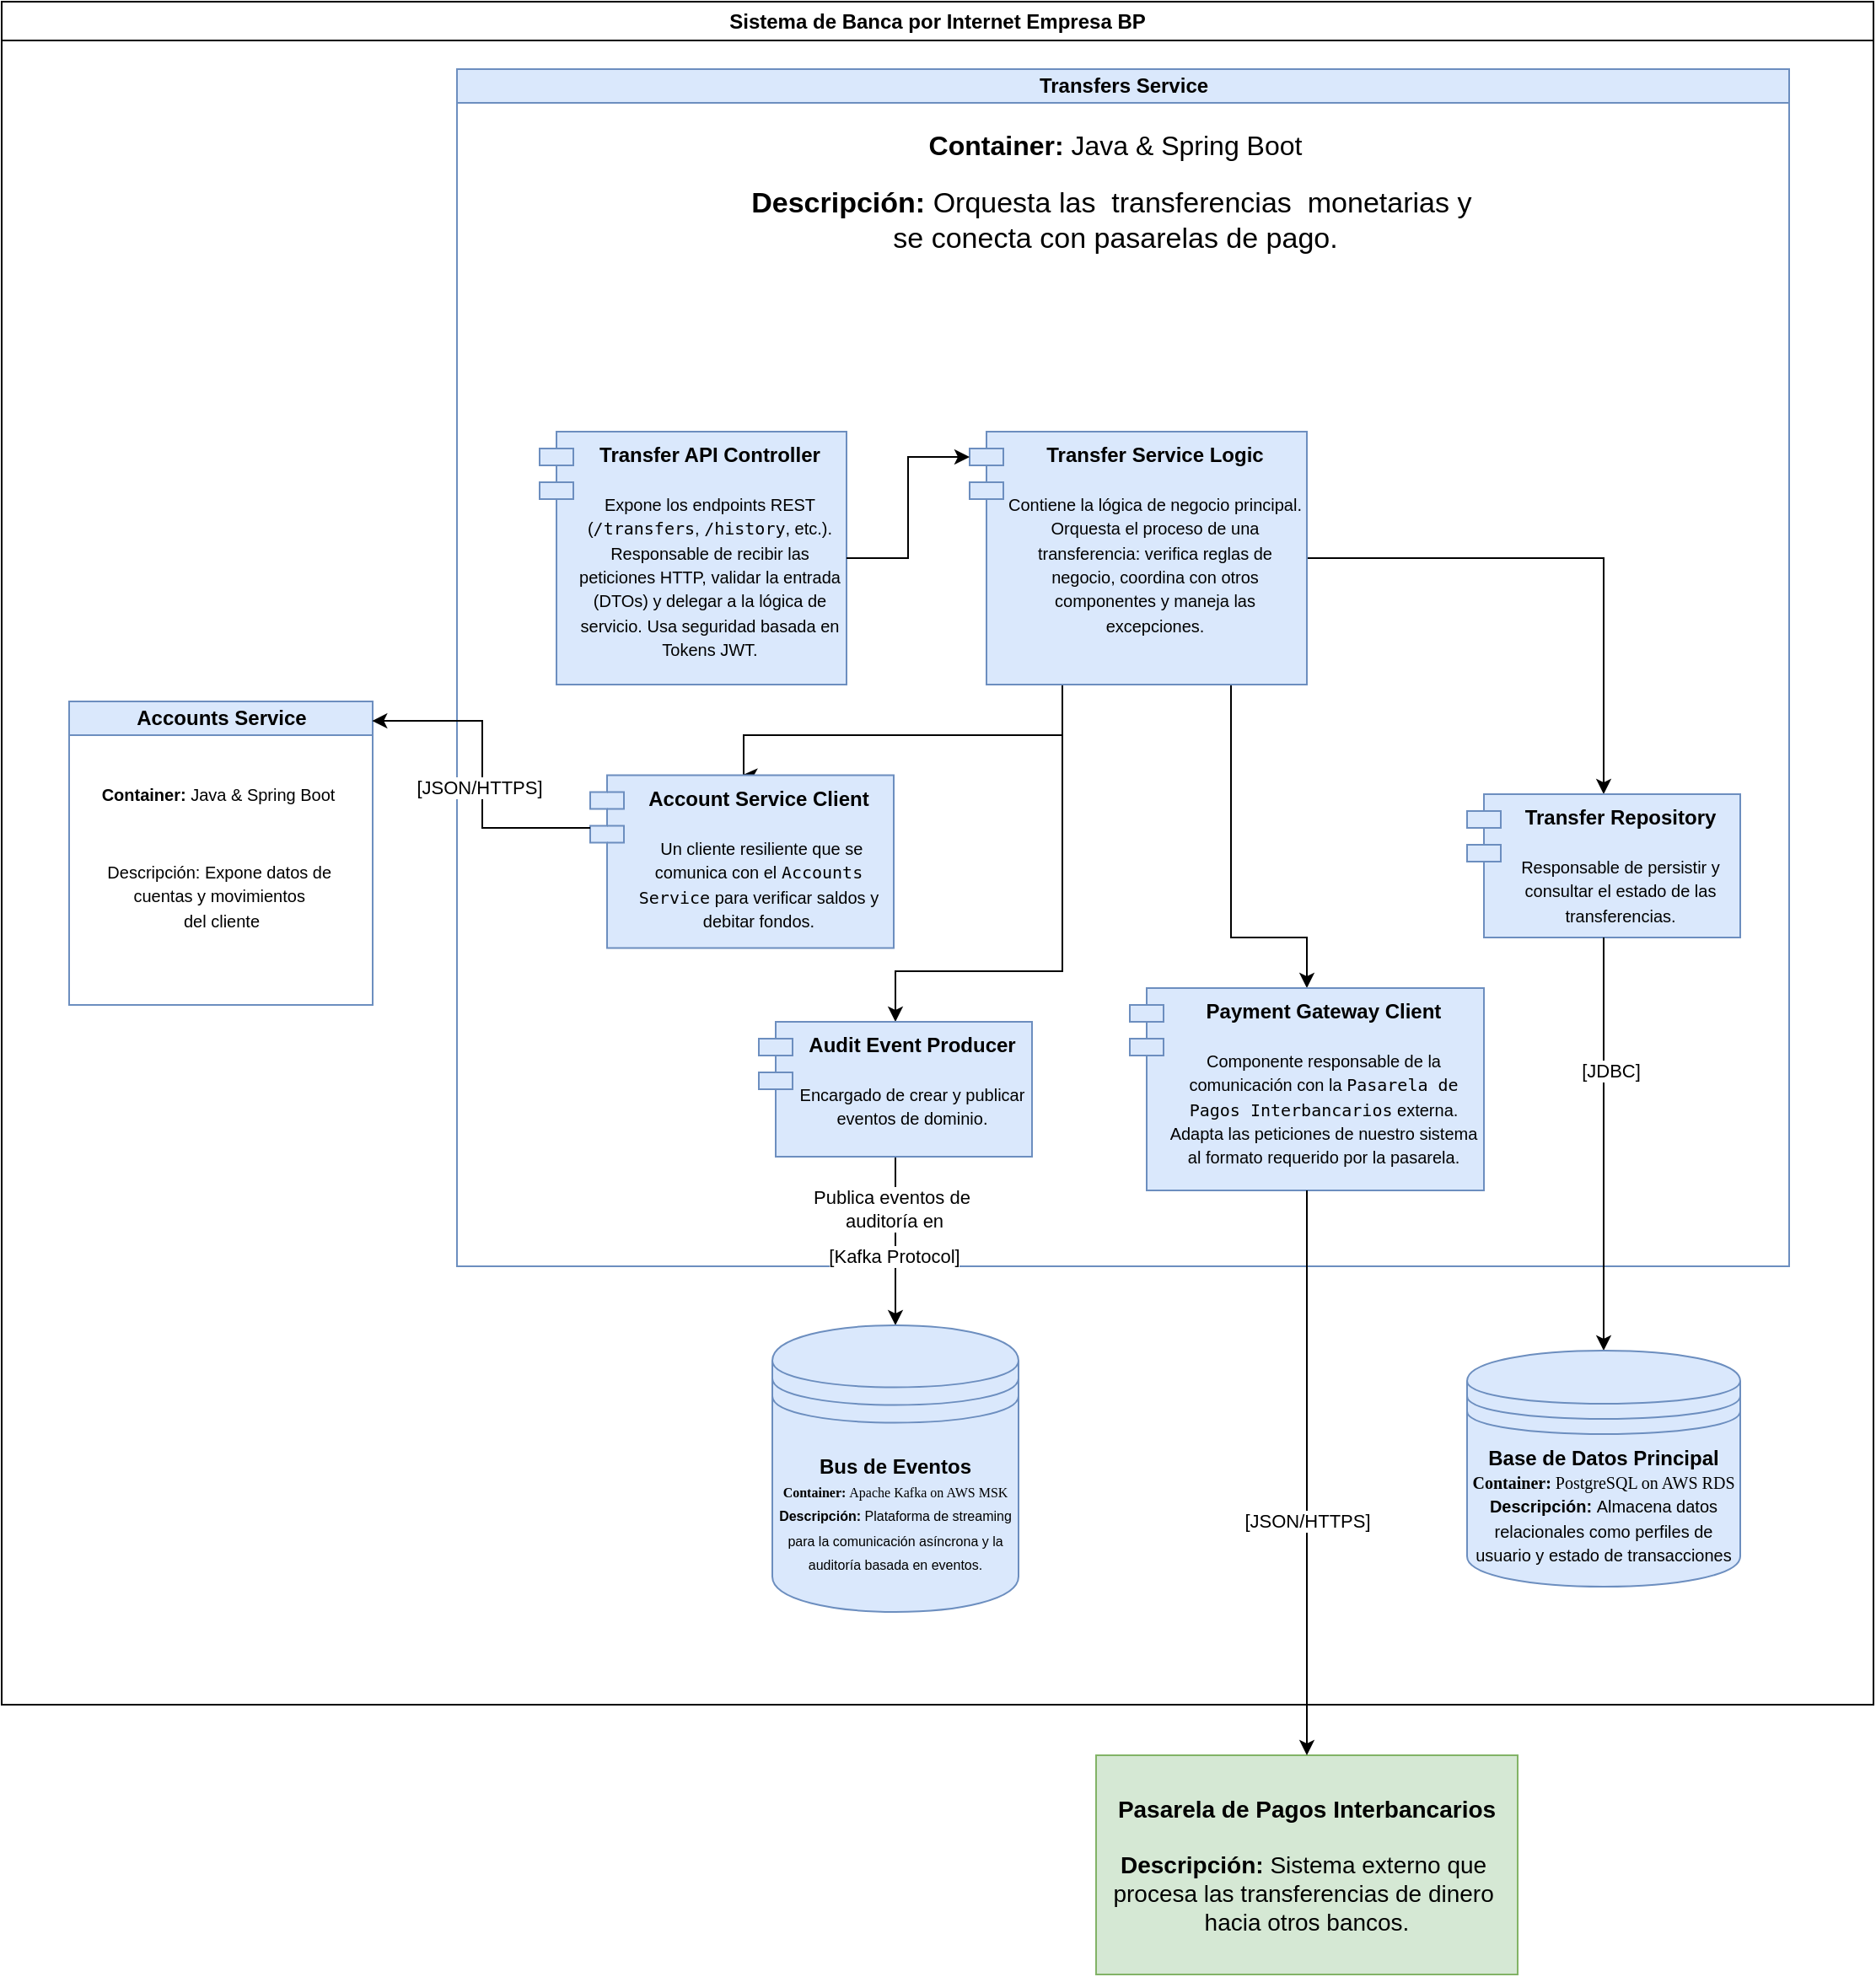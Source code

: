 <mxfile version="28.2.5">
  <diagram name="Página-1" id="IhaGBrwqfcMUPbBzOlR1">
    <mxGraphModel dx="1004" dy="1510" grid="1" gridSize="10" guides="1" tooltips="1" connect="1" arrows="1" fold="1" page="1" pageScale="1" pageWidth="827" pageHeight="1169" math="0" shadow="0">
      <root>
        <mxCell id="0" />
        <mxCell id="1" parent="0" />
        <mxCell id="casUEjv80uJRFfRJVMtn-1" value="Sistema de Banca por Internet Empresa BP" style="swimlane;whiteSpace=wrap;html=1;" vertex="1" parent="1">
          <mxGeometry x="2040" y="210" width="1110" height="1010" as="geometry">
            <mxRectangle x="40" y="360" width="140" height="30" as="alternateBounds" />
          </mxGeometry>
        </mxCell>
        <mxCell id="casUEjv80uJRFfRJVMtn-25" value="Transfers Service" style="swimlane;startSize=20;html=1;fillColor=#dae8fc;strokeColor=#6c8ebf;" vertex="1" parent="casUEjv80uJRFfRJVMtn-1">
          <mxGeometry x="270" y="40" width="790" height="710" as="geometry" />
        </mxCell>
        <mxCell id="casUEjv80uJRFfRJVMtn-26" value="&lt;font style=&quot;font-size: 16px;&quot;&gt;&lt;b style=&quot;&quot;&gt;Container:&lt;/b&gt; Java &amp;amp; Spring Boot&lt;/font&gt;" style="text;html=1;align=center;verticalAlign=middle;resizable=0;points=[];autosize=1;strokeColor=none;fillColor=none;" vertex="1" parent="casUEjv80uJRFfRJVMtn-25">
          <mxGeometry x="270" y="30" width="240" height="30" as="geometry" />
        </mxCell>
        <mxCell id="casUEjv80uJRFfRJVMtn-27" value="&lt;font style=&quot;font-size: 17px;&quot;&gt;&lt;font style=&quot;&quot;&gt;&lt;b&gt;Descripción:&lt;/b&gt;&amp;nbsp;&lt;/font&gt;Orquesta las&amp;nbsp;&amp;nbsp;&lt;span style=&quot;background-color: transparent; color: light-dark(rgb(0, 0, 0), rgb(255, 255, 255));&quot;&gt;transferencias&amp;nbsp;&amp;nbsp;&lt;/span&gt;&lt;span style=&quot;background-color: transparent; color: light-dark(rgb(0, 0, 0), rgb(255, 255, 255));&quot;&gt;monetarias y&amp;nbsp;&lt;/span&gt;&lt;/font&gt;&lt;div&gt;&lt;font style=&quot;font-size: 17px;&quot;&gt;&lt;span style=&quot;background-color: transparent; color: light-dark(rgb(0, 0, 0), rgb(255, 255, 255));&quot;&gt;se conecta&amp;nbsp;&lt;/span&gt;&lt;span style=&quot;background-color: transparent; color: light-dark(rgb(0, 0, 0), rgb(255, 255, 255));&quot;&gt;con pasarelas de pago.&lt;/span&gt;&lt;/font&gt;&lt;/div&gt;" style="text;html=1;align=center;verticalAlign=middle;resizable=0;points=[];autosize=1;strokeColor=none;fillColor=none;" vertex="1" parent="casUEjv80uJRFfRJVMtn-25">
          <mxGeometry x="160" y="65" width="460" height="50" as="geometry" />
        </mxCell>
        <mxCell id="casUEjv80uJRFfRJVMtn-38" value="&lt;b&gt;Transfer API Controller&lt;/b&gt;&lt;div&gt;&lt;font style=&quot;font-size: 9px;&quot;&gt;&lt;br&gt;&lt;/font&gt;&lt;/div&gt;&lt;div&gt;&lt;font style=&quot;font-size: 10px;&quot;&gt;Expone los endpoints REST (&lt;code style=&quot;&quot;&gt;/transfers&lt;/code&gt;, &lt;code style=&quot;&quot;&gt;/history&lt;/code&gt;, etc.). Responsable de recibir las peticiones HTTP, validar la entrada (DTOs) y delegar a la lógica de servicio. Usa seguridad basada en Tokens JWT.&lt;/font&gt;&lt;b&gt;&lt;/b&gt;&lt;/div&gt;" style="shape=module;align=left;spacingLeft=20;align=center;verticalAlign=top;whiteSpace=wrap;html=1;fillColor=#dae8fc;strokeColor=#6c8ebf;" vertex="1" parent="casUEjv80uJRFfRJVMtn-1">
          <mxGeometry x="319" y="255" width="182" height="150" as="geometry" />
        </mxCell>
        <mxCell id="casUEjv80uJRFfRJVMtn-47" style="edgeStyle=orthogonalEdgeStyle;rounded=0;orthogonalLoop=1;jettySize=auto;html=1;entryX=0.5;entryY=0;entryDx=0;entryDy=0;" edge="1" parent="casUEjv80uJRFfRJVMtn-1" source="casUEjv80uJRFfRJVMtn-39" target="casUEjv80uJRFfRJVMtn-40">
          <mxGeometry relative="1" as="geometry">
            <Array as="points">
              <mxPoint x="629" y="435" />
              <mxPoint x="440" y="435" />
            </Array>
          </mxGeometry>
        </mxCell>
        <mxCell id="casUEjv80uJRFfRJVMtn-48" style="edgeStyle=orthogonalEdgeStyle;rounded=0;orthogonalLoop=1;jettySize=auto;html=1;entryX=0.5;entryY=0;entryDx=0;entryDy=0;" edge="1" parent="casUEjv80uJRFfRJVMtn-1" source="casUEjv80uJRFfRJVMtn-39" target="casUEjv80uJRFfRJVMtn-43">
          <mxGeometry relative="1" as="geometry" />
        </mxCell>
        <mxCell id="casUEjv80uJRFfRJVMtn-49" style="edgeStyle=orthogonalEdgeStyle;rounded=0;orthogonalLoop=1;jettySize=auto;html=1;" edge="1" parent="casUEjv80uJRFfRJVMtn-1" source="casUEjv80uJRFfRJVMtn-39" target="casUEjv80uJRFfRJVMtn-44">
          <mxGeometry relative="1" as="geometry">
            <Array as="points">
              <mxPoint x="629" y="575" />
              <mxPoint x="530" y="575" />
            </Array>
          </mxGeometry>
        </mxCell>
        <mxCell id="casUEjv80uJRFfRJVMtn-50" style="edgeStyle=orthogonalEdgeStyle;rounded=0;orthogonalLoop=1;jettySize=auto;html=1;entryX=0.5;entryY=0;entryDx=0;entryDy=0;" edge="1" parent="casUEjv80uJRFfRJVMtn-1" source="casUEjv80uJRFfRJVMtn-39" target="casUEjv80uJRFfRJVMtn-42">
          <mxGeometry relative="1" as="geometry">
            <Array as="points">
              <mxPoint x="729" y="555" />
              <mxPoint x="774" y="555" />
            </Array>
          </mxGeometry>
        </mxCell>
        <mxCell id="casUEjv80uJRFfRJVMtn-39" value="&lt;b&gt;Transfer Service Logic&lt;/b&gt;&lt;div&gt;&lt;b&gt;&lt;br&gt;&lt;/b&gt;&lt;/div&gt;&lt;div&gt;&lt;font style=&quot;font-size: 10px;&quot;&gt;Contiene la lógica de negocio principal. Orquesta el proceso de una transferencia: verifica reglas de negocio, coordina con otros componentes y maneja las excepciones.&lt;/font&gt;&lt;b&gt;&lt;/b&gt;&lt;/div&gt;" style="shape=module;align=left;spacingLeft=20;align=center;verticalAlign=top;whiteSpace=wrap;html=1;fillColor=#dae8fc;strokeColor=#6c8ebf;" vertex="1" parent="casUEjv80uJRFfRJVMtn-1">
          <mxGeometry x="574" y="255" width="200" height="150" as="geometry" />
        </mxCell>
        <mxCell id="casUEjv80uJRFfRJVMtn-40" value="&lt;b&gt;Account Service Client&lt;/b&gt;&lt;div&gt;&lt;b&gt;&lt;br&gt;&lt;/b&gt;&lt;/div&gt;&lt;div&gt;&amp;nbsp;&lt;font style=&quot;font-size: 10px;&quot;&gt;Un cliente resiliente que se comunica con el &lt;code style=&quot;&quot;&gt;Accounts Service&lt;/code&gt; para verificar saldos y debitar fondos.&lt;/font&gt;&lt;b&gt;&lt;/b&gt;&lt;/div&gt;" style="shape=module;align=left;spacingLeft=20;align=center;verticalAlign=top;whiteSpace=wrap;html=1;fillColor=#dae8fc;strokeColor=#6c8ebf;" vertex="1" parent="casUEjv80uJRFfRJVMtn-1">
          <mxGeometry x="349" y="458.75" width="180" height="102.5" as="geometry" />
        </mxCell>
        <mxCell id="casUEjv80uJRFfRJVMtn-42" value="&lt;b&gt;Payment Gateway Client&lt;/b&gt;&lt;div&gt;&lt;b&gt;&lt;br&gt;&lt;/b&gt;&lt;/div&gt;&lt;div&gt;&lt;font style=&quot;font-size: 10px;&quot;&gt;Componente responsable de la comunicación con la &lt;code style=&quot;&quot;&gt;Pasarela de Pagos Interbancarios&lt;/code&gt; externa. Adapta las peticiones de nuestro sistema al formato requerido por la pasarela.&lt;/font&gt;&lt;b&gt;&lt;/b&gt;&lt;/div&gt;" style="shape=module;align=left;spacingLeft=20;align=center;verticalAlign=top;whiteSpace=wrap;html=1;fillColor=#dae8fc;strokeColor=#6c8ebf;" vertex="1" parent="casUEjv80uJRFfRJVMtn-1">
          <mxGeometry x="669" y="585" width="210" height="120" as="geometry" />
        </mxCell>
        <mxCell id="casUEjv80uJRFfRJVMtn-43" value="&lt;b&gt;Transfer Repository&lt;/b&gt;&lt;div&gt;&lt;b&gt;&lt;br&gt;&lt;/b&gt;&lt;/div&gt;&lt;div&gt;&lt;font style=&quot;font-size: 10px;&quot;&gt;Responsable de persistir y consultar el estado de las transferencias.&lt;/font&gt;&lt;b&gt;&lt;/b&gt;&lt;/div&gt;" style="shape=module;align=left;spacingLeft=20;align=center;verticalAlign=top;whiteSpace=wrap;html=1;fillColor=#dae8fc;strokeColor=#6c8ebf;" vertex="1" parent="casUEjv80uJRFfRJVMtn-1">
          <mxGeometry x="869" y="470" width="162" height="85" as="geometry" />
        </mxCell>
        <mxCell id="casUEjv80uJRFfRJVMtn-54" style="edgeStyle=orthogonalEdgeStyle;rounded=0;orthogonalLoop=1;jettySize=auto;html=1;entryX=0.5;entryY=0;entryDx=0;entryDy=0;" edge="1" parent="casUEjv80uJRFfRJVMtn-1" source="casUEjv80uJRFfRJVMtn-44" target="casUEjv80uJRFfRJVMtn-53">
          <mxGeometry relative="1" as="geometry" />
        </mxCell>
        <mxCell id="casUEjv80uJRFfRJVMtn-55" value="Publica eventos de&amp;nbsp;&lt;div&gt;auditoría en&lt;/div&gt;" style="edgeLabel;html=1;align=center;verticalAlign=middle;resizable=0;points=[];" vertex="1" connectable="0" parent="casUEjv80uJRFfRJVMtn-54">
          <mxGeometry x="-0.384" y="-1" relative="1" as="geometry">
            <mxPoint as="offset" />
          </mxGeometry>
        </mxCell>
        <mxCell id="casUEjv80uJRFfRJVMtn-74" value="[Kafka Protocol]" style="edgeLabel;html=1;align=center;verticalAlign=middle;resizable=0;points=[];" vertex="1" connectable="0" parent="casUEjv80uJRFfRJVMtn-54">
          <mxGeometry x="0.177" y="-1" relative="1" as="geometry">
            <mxPoint as="offset" />
          </mxGeometry>
        </mxCell>
        <mxCell id="casUEjv80uJRFfRJVMtn-44" value="&lt;b&gt;Audit Event Producer&lt;/b&gt;&lt;div&gt;&lt;b&gt;&lt;br&gt;&lt;/b&gt;&lt;/div&gt;&lt;div&gt;&lt;font style=&quot;font-size: 10px;&quot;&gt;Encargado de crear y publicar eventos de dominio.&lt;/font&gt;&lt;b&gt;&lt;/b&gt;&lt;/div&gt;" style="shape=module;align=left;spacingLeft=20;align=center;verticalAlign=top;whiteSpace=wrap;html=1;fillColor=#dae8fc;strokeColor=#6c8ebf;" vertex="1" parent="casUEjv80uJRFfRJVMtn-1">
          <mxGeometry x="449" y="605" width="162" height="80" as="geometry" />
        </mxCell>
        <mxCell id="casUEjv80uJRFfRJVMtn-46" style="edgeStyle=orthogonalEdgeStyle;rounded=0;orthogonalLoop=1;jettySize=auto;html=1;entryX=0;entryY=0;entryDx=0;entryDy=15;entryPerimeter=0;" edge="1" parent="casUEjv80uJRFfRJVMtn-1" source="casUEjv80uJRFfRJVMtn-38" target="casUEjv80uJRFfRJVMtn-39">
          <mxGeometry relative="1" as="geometry" />
        </mxCell>
        <mxCell id="casUEjv80uJRFfRJVMtn-52" style="edgeStyle=orthogonalEdgeStyle;rounded=0;orthogonalLoop=1;jettySize=auto;html=1;entryX=0.5;entryY=0;entryDx=0;entryDy=0;" edge="1" parent="casUEjv80uJRFfRJVMtn-1" source="casUEjv80uJRFfRJVMtn-43" target="casUEjv80uJRFfRJVMtn-59">
          <mxGeometry relative="1" as="geometry">
            <mxPoint x="949" y="775" as="targetPoint" />
          </mxGeometry>
        </mxCell>
        <mxCell id="casUEjv80uJRFfRJVMtn-73" value="[JDBC]" style="edgeLabel;html=1;align=center;verticalAlign=middle;resizable=0;points=[];" vertex="1" connectable="0" parent="casUEjv80uJRFfRJVMtn-52">
          <mxGeometry x="-0.359" y="4" relative="1" as="geometry">
            <mxPoint as="offset" />
          </mxGeometry>
        </mxCell>
        <mxCell id="casUEjv80uJRFfRJVMtn-53" value="&lt;b&gt;Bus de Eventos&lt;/b&gt;&lt;div&gt;&lt;div&gt;&lt;font style=&quot;font-size: 8px;&quot;&gt;&lt;font style=&quot;font-weight: 700;&quot; face=&quot;Times New Roman&quot;&gt;Container:&amp;nbsp;&lt;/font&gt;&lt;span style=&quot;background-color: transparent;&quot;&gt;&lt;font face=&quot;Times New Roman&quot;&gt;Apache Kafka on AWS MSK&lt;/font&gt;&lt;/span&gt;&lt;/font&gt;&lt;/div&gt;&lt;div&gt;&lt;font style=&quot;font-size: 8px;&quot;&gt;&lt;font style=&quot;&quot;&gt;&lt;b&gt;Descripción:&amp;nbsp;&lt;/b&gt;&lt;/font&gt;&lt;span style=&quot;background-color: transparent;&quot;&gt;&lt;font style=&quot;&quot;&gt;Plataforma de streaming para la comunicación asíncrona y la auditoría basada en eventos.&lt;/font&gt;&lt;/span&gt;&lt;/font&gt;&lt;/div&gt;&lt;/div&gt;" style="shape=datastore;whiteSpace=wrap;html=1;fillColor=#dae8fc;strokeColor=#6c8ebf;" vertex="1" parent="casUEjv80uJRFfRJVMtn-1">
          <mxGeometry x="457" y="785" width="146" height="170" as="geometry" />
        </mxCell>
        <mxCell id="casUEjv80uJRFfRJVMtn-59" value="&lt;b&gt;Base de Datos Principal&lt;/b&gt;&lt;div&gt;&lt;div style=&quot;&quot;&gt;&lt;font style=&quot;font-weight: 700; font-size: 10px;&quot; face=&quot;Times New Roman&quot;&gt;Container:&amp;nbsp;&lt;/font&gt;&lt;span style=&quot;background-color: transparent; font-size: 10px;&quot;&gt;&lt;font face=&quot;Times New Roman&quot;&gt;PostgreSQL on AWS RDS&lt;/font&gt;&lt;/span&gt;&lt;/div&gt;&lt;div&gt;&lt;font size=&quot;1&quot;&gt;&lt;b&gt;Descripción:&amp;nbsp;&lt;/b&gt;&lt;/font&gt;&lt;span style=&quot;background-color: transparent;&quot;&gt;&lt;font size=&quot;1&quot;&gt;Almacena datos relacionales como perfiles de usuario y estado de transacciones&lt;/font&gt;&lt;/span&gt;&lt;/div&gt;&lt;/div&gt;" style="shape=datastore;whiteSpace=wrap;html=1;fillColor=#dae8fc;strokeColor=#6c8ebf;" vertex="1" parent="casUEjv80uJRFfRJVMtn-1">
          <mxGeometry x="869" y="800" width="162" height="140" as="geometry" />
        </mxCell>
        <mxCell id="casUEjv80uJRFfRJVMtn-66" value="Accounts Service" style="swimlane;startSize=20;html=1;fillColor=#dae8fc;strokeColor=#6c8ebf;" vertex="1" parent="casUEjv80uJRFfRJVMtn-1">
          <mxGeometry x="40" y="415" width="180" height="180" as="geometry" />
        </mxCell>
        <mxCell id="casUEjv80uJRFfRJVMtn-67" value="&lt;font style=&quot;font-size: 10px;&quot;&gt;&lt;b style=&quot;&quot;&gt;Container:&lt;/b&gt; Java &amp;amp; Spring Boot&lt;/font&gt;" style="text;html=1;align=center;verticalAlign=middle;resizable=0;points=[];autosize=1;strokeColor=none;fillColor=none;" vertex="1" parent="casUEjv80uJRFfRJVMtn-66">
          <mxGeometry x="7.5" y="40" width="160" height="30" as="geometry" />
        </mxCell>
        <mxCell id="casUEjv80uJRFfRJVMtn-68" value="&lt;font style=&quot;font-size: 10px;&quot;&gt;Descripción:&amp;nbsp;&lt;/font&gt;&lt;span style=&quot;font-size: 10px;&quot;&gt;Expone datos de&amp;nbsp;&lt;/span&gt;&lt;div&gt;&lt;span style=&quot;font-size: 10px;&quot;&gt;cuentas y movimientos&amp;nbsp;&lt;/span&gt;&lt;/div&gt;&lt;div&gt;&lt;span style=&quot;font-size: 10px;&quot;&gt;del cliente&lt;/span&gt;&lt;/div&gt;" style="text;html=1;align=center;verticalAlign=middle;resizable=0;points=[];autosize=1;strokeColor=none;fillColor=none;" vertex="1" parent="casUEjv80uJRFfRJVMtn-66">
          <mxGeometry x="10" y="85" width="160" height="60" as="geometry" />
        </mxCell>
        <mxCell id="casUEjv80uJRFfRJVMtn-69" style="edgeStyle=orthogonalEdgeStyle;rounded=0;orthogonalLoop=1;jettySize=auto;html=1;entryX=0.998;entryY=0.064;entryDx=0;entryDy=0;entryPerimeter=0;" edge="1" parent="casUEjv80uJRFfRJVMtn-1" source="casUEjv80uJRFfRJVMtn-40" target="casUEjv80uJRFfRJVMtn-66">
          <mxGeometry relative="1" as="geometry">
            <Array as="points">
              <mxPoint x="285" y="490" />
              <mxPoint x="285" y="427" />
            </Array>
          </mxGeometry>
        </mxCell>
        <mxCell id="casUEjv80uJRFfRJVMtn-72" value="[JSON/HTTPS]" style="edgeLabel;html=1;align=center;verticalAlign=middle;resizable=0;points=[];" vertex="1" connectable="0" parent="casUEjv80uJRFfRJVMtn-69">
          <mxGeometry x="-0.087" y="2" relative="1" as="geometry">
            <mxPoint as="offset" />
          </mxGeometry>
        </mxCell>
        <mxCell id="casUEjv80uJRFfRJVMtn-70" value="&lt;div&gt;&lt;span style=&quot;text-wrap-mode: nowrap;&quot;&gt;&lt;font style=&quot;font-size: 14px;&quot;&gt;&lt;br&gt;&lt;/font&gt;&lt;/span&gt;&lt;/div&gt;&lt;span style=&quot;text-wrap-mode: nowrap;&quot;&gt;&lt;font style=&quot;font-size: 14px;&quot;&gt;Pasarela de Pagos Interbancarios&lt;/font&gt;&lt;/span&gt;&lt;div&gt;&lt;span style=&quot;font-size: 14px; text-wrap-mode: nowrap;&quot;&gt;&lt;br&gt;&lt;/span&gt;&lt;div&gt;&lt;span style=&quot;text-wrap-mode: nowrap;&quot;&gt;&lt;font style=&quot;font-size: 14px;&quot;&gt;Descripción: &lt;span style=&quot;font-weight: normal;&quot;&gt;Sistema externo que&amp;nbsp;&lt;/span&gt;&lt;/font&gt;&lt;/span&gt;&lt;/div&gt;&lt;div&gt;&lt;span style=&quot;text-wrap-mode: nowrap;&quot;&gt;&lt;font style=&quot;font-size: 14px;&quot;&gt;&lt;span style=&quot;font-weight: normal;&quot;&gt;procesa las transferencias de dinero&amp;nbsp;&lt;/span&gt;&lt;/font&gt;&lt;/span&gt;&lt;/div&gt;&lt;div&gt;&lt;span style=&quot;text-wrap-mode: nowrap;&quot;&gt;&lt;font style=&quot;font-size: 14px;&quot;&gt;&lt;span style=&quot;font-weight: normal;&quot;&gt;hacia otros bancos.&lt;/span&gt;&lt;/font&gt;&lt;/span&gt;&lt;/div&gt;&lt;div&gt;&lt;span style=&quot;text-wrap-mode: nowrap;&quot;&gt;&lt;font style=&quot;font-size: 14px;&quot;&gt;&lt;span style=&quot;font-weight: normal;&quot;&gt;&lt;br&gt;&lt;/span&gt;&lt;/font&gt;&lt;/span&gt;&lt;/div&gt;&lt;/div&gt;" style="rounded=0;whiteSpace=wrap;html=1;fillColor=#d5e8d4;strokeColor=#82b366;fontStyle=1" vertex="1" parent="1">
          <mxGeometry x="2689" y="1250" width="250" height="130" as="geometry" />
        </mxCell>
        <mxCell id="casUEjv80uJRFfRJVMtn-71" style="edgeStyle=orthogonalEdgeStyle;rounded=0;orthogonalLoop=1;jettySize=auto;html=1;entryX=0.5;entryY=0;entryDx=0;entryDy=0;" edge="1" parent="1" source="casUEjv80uJRFfRJVMtn-42" target="casUEjv80uJRFfRJVMtn-70">
          <mxGeometry relative="1" as="geometry" />
        </mxCell>
        <mxCell id="casUEjv80uJRFfRJVMtn-75" value="[JSON/HTTPS]" style="edgeLabel;html=1;align=center;verticalAlign=middle;resizable=0;points=[];" vertex="1" connectable="0" parent="casUEjv80uJRFfRJVMtn-71">
          <mxGeometry x="0.341" y="3" relative="1" as="geometry">
            <mxPoint x="-3" y="-29" as="offset" />
          </mxGeometry>
        </mxCell>
      </root>
    </mxGraphModel>
  </diagram>
</mxfile>
